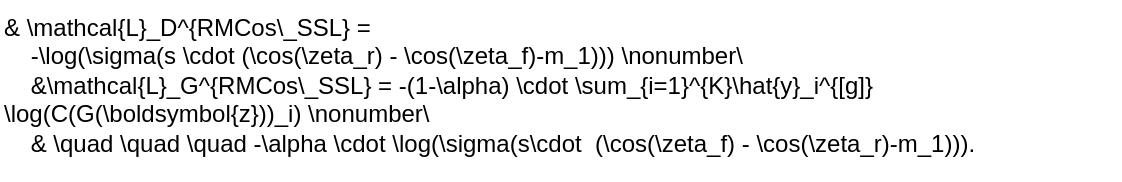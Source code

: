 <mxfile version="22.1.4" type="github">
  <diagram name="Page-1" id="yyJ5ygHZg1bWjQ__RXro">
    <mxGraphModel dx="1434" dy="827" grid="1" gridSize="10" guides="1" tooltips="1" connect="1" arrows="1" fold="1" page="1" pageScale="1" pageWidth="3200" pageHeight="5500" math="0" shadow="0">
      <root>
        <mxCell id="0" />
        <mxCell id="1" parent="0" />
        <mxCell id="W6qQ8bPyBbKdKw73j6yu-1" value="&amp; \mathcal{L}_D^{RMCos\_SSL} =&#xa;    -\log(\sigma(s \cdot (\cos(\zeta_r) - \cos(\zeta_f)-m_1))) \nonumber\\&#xa;    &amp;\mathcal{L}_G^{RMCos\_SSL} = -(1-\alpha) \cdot \sum_{i=1}^{K}\hat{y}_i^{[g]} \log(C(G(\boldsymbol{z}))_i) \nonumber\\&#xa;    &amp; \quad \quad \quad -\alpha \cdot \log(\sigma(s\cdot  (\cos(\zeta_f) - \cos(\zeta_r)-m_1)))." style="text;whiteSpace=wrap;" vertex="1" parent="1">
          <mxGeometry x="190" y="1920" width="560" height="90" as="geometry" />
        </mxCell>
      </root>
    </mxGraphModel>
  </diagram>
</mxfile>

